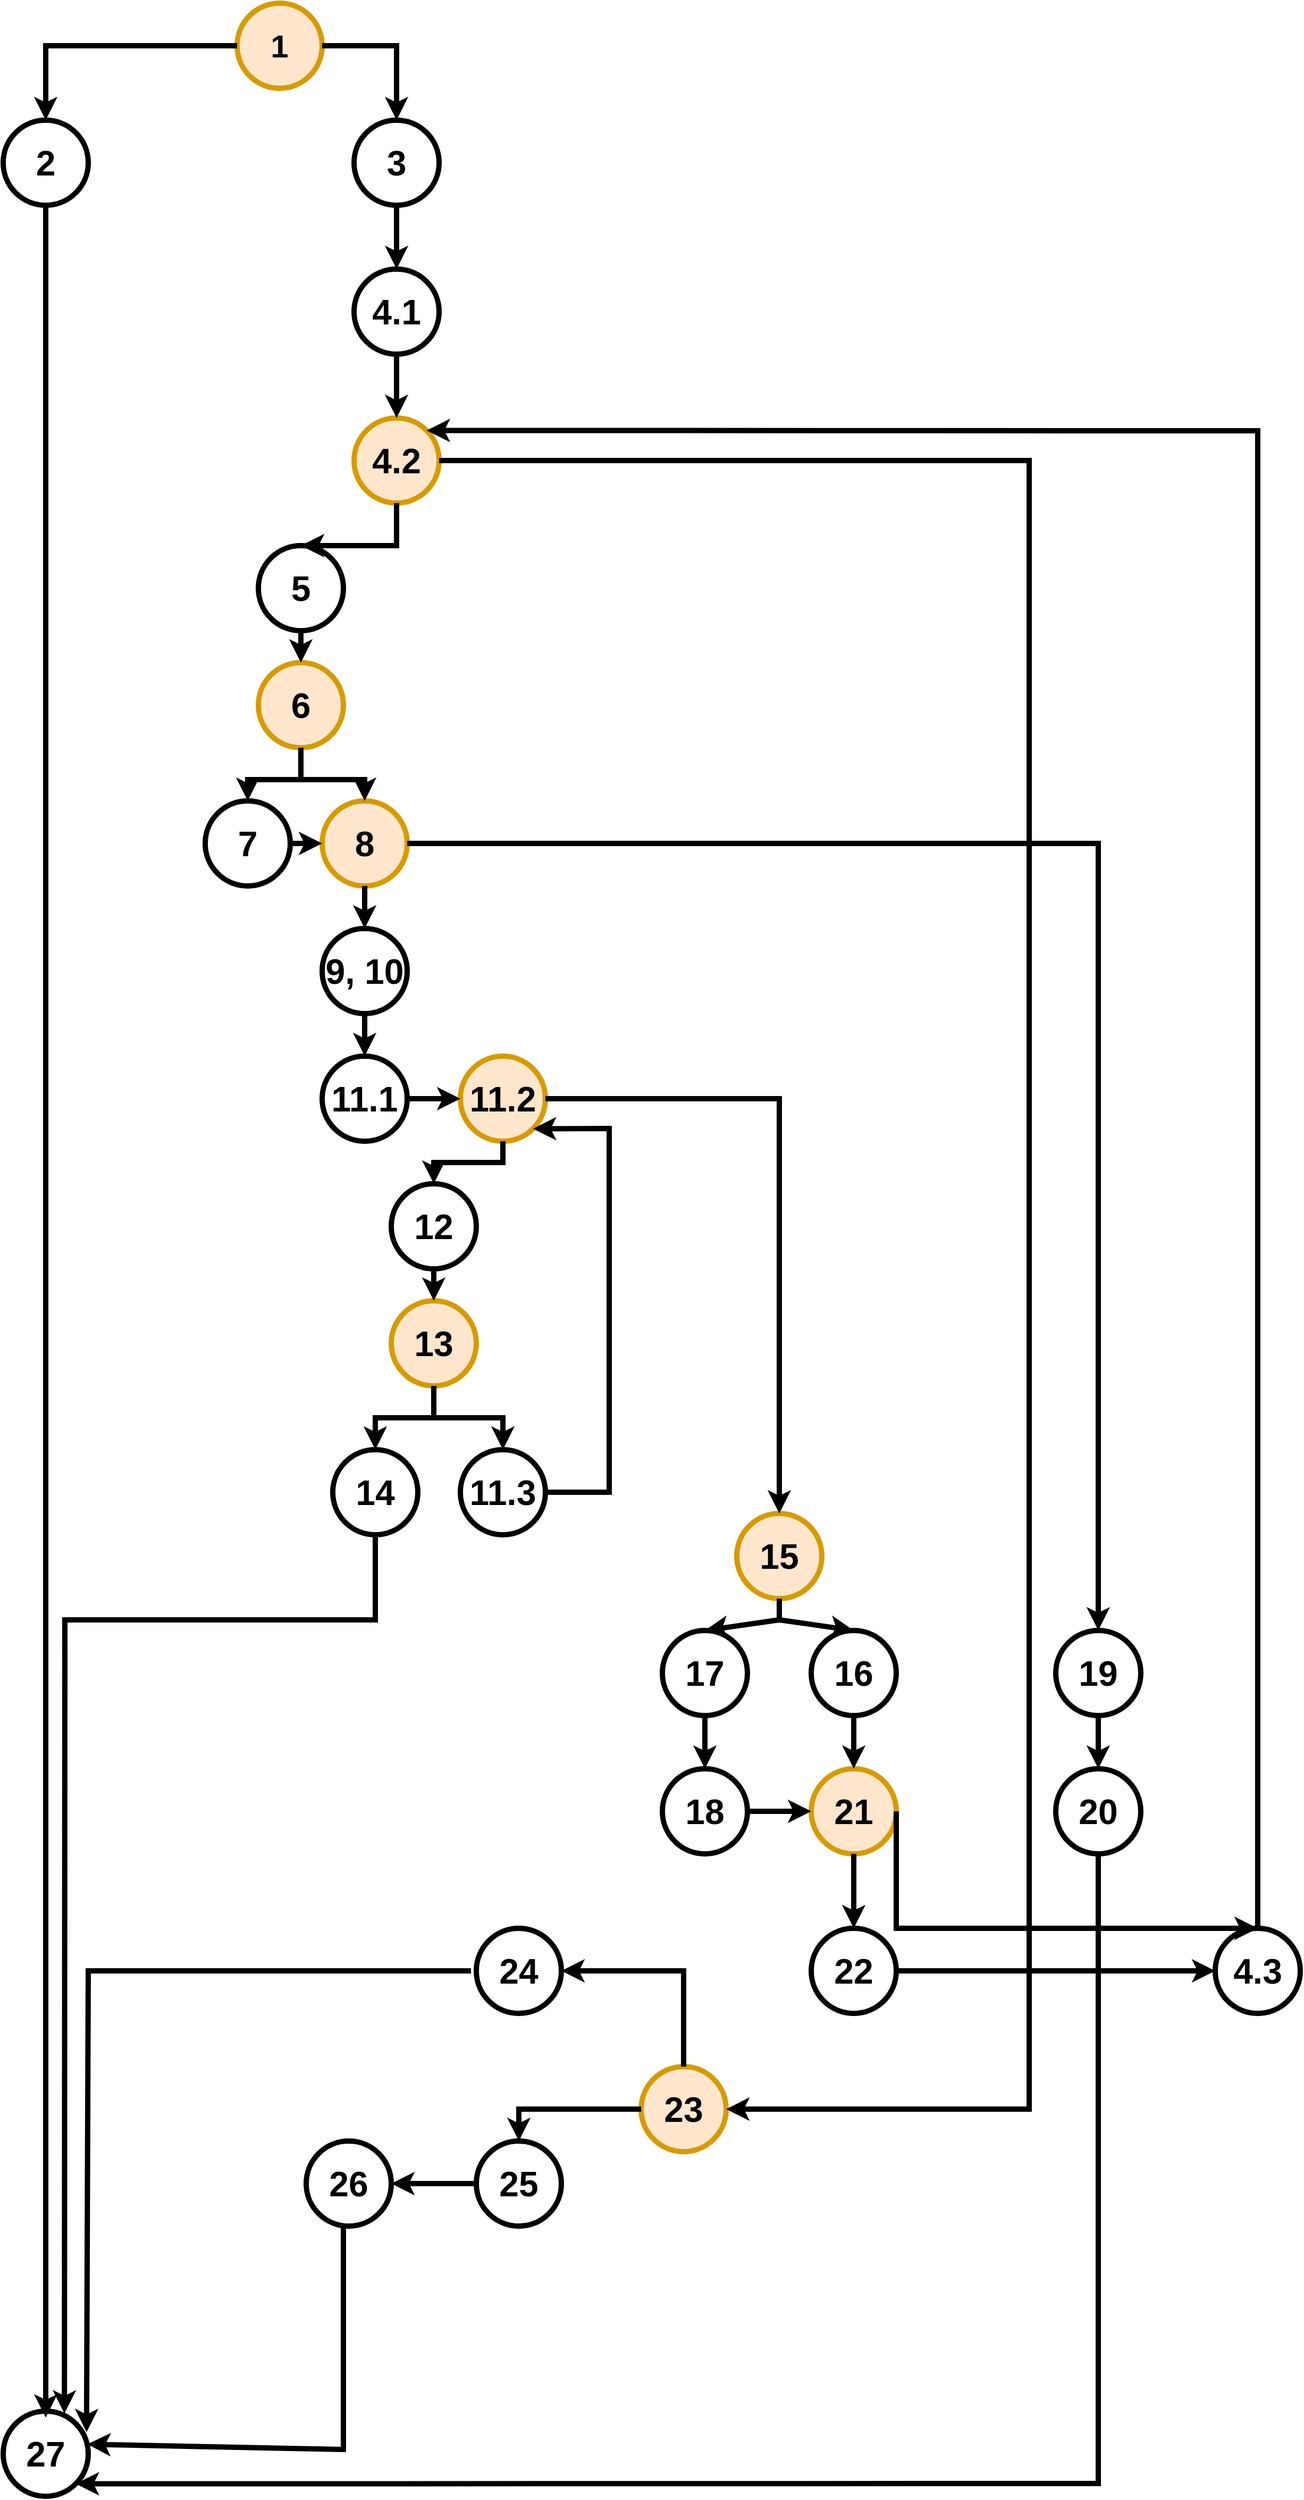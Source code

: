 <mxfile version="24.4.8" type="github">
  <diagram name="Page-1" id="Vmt2uTLAZJD90zwFyBmv">
    <mxGraphModel dx="5050" dy="2260" grid="0" gridSize="9" guides="1" tooltips="1" connect="1" arrows="1" fold="1" page="1" pageScale="1" pageWidth="850" pageHeight="1100" math="0" shadow="0">
      <root>
        <mxCell id="0" />
        <mxCell id="1" parent="0" />
        <mxCell id="hnJxvbfvxin_fRcCWI7o-2" value="1" style="ellipse;whiteSpace=wrap;html=1;aspect=fixed;fillColor=#ffe6cc;strokeColor=#d79b00;strokeWidth=5;fontSize=30;fontStyle=1" vertex="1" parent="1">
          <mxGeometry x="200" y="20" width="80" height="80" as="geometry" />
        </mxCell>
        <mxCell id="hnJxvbfvxin_fRcCWI7o-3" value="2" style="ellipse;whiteSpace=wrap;html=1;aspect=fixed;strokeWidth=5;fontSize=33;fontStyle=1" vertex="1" parent="1">
          <mxGeometry x="-20" y="130" width="80" height="80" as="geometry" />
        </mxCell>
        <mxCell id="hnJxvbfvxin_fRcCWI7o-4" value="3" style="ellipse;whiteSpace=wrap;html=1;aspect=fixed;strokeWidth=5;fontSize=33;fontStyle=1" vertex="1" parent="1">
          <mxGeometry x="310" y="130" width="80" height="80" as="geometry" />
        </mxCell>
        <mxCell id="hnJxvbfvxin_fRcCWI7o-5" value="4.1" style="ellipse;whiteSpace=wrap;html=1;aspect=fixed;strokeWidth=5;fontSize=33;fontStyle=1" vertex="1" parent="1">
          <mxGeometry x="310" y="270" width="80" height="80" as="geometry" />
        </mxCell>
        <mxCell id="hnJxvbfvxin_fRcCWI7o-6" value="4.2" style="ellipse;whiteSpace=wrap;html=1;aspect=fixed;fillColor=#ffe6cc;strokeColor=#d79b00;strokeWidth=5;fontSize=33;fontStyle=1" vertex="1" parent="1">
          <mxGeometry x="310" y="410" width="80" height="80" as="geometry" />
        </mxCell>
        <mxCell id="hnJxvbfvxin_fRcCWI7o-7" value="5" style="ellipse;whiteSpace=wrap;html=1;aspect=fixed;strokeWidth=5;fontSize=33;fontStyle=1" vertex="1" parent="1">
          <mxGeometry x="220" y="530" width="80" height="80" as="geometry" />
        </mxCell>
        <mxCell id="hnJxvbfvxin_fRcCWI7o-9" value="6" style="ellipse;whiteSpace=wrap;html=1;aspect=fixed;strokeWidth=5;fontSize=33;fontStyle=1;fillColor=#ffe6cc;strokeColor=#d79b00;" vertex="1" parent="1">
          <mxGeometry x="220" y="640" width="80" height="80" as="geometry" />
        </mxCell>
        <mxCell id="hnJxvbfvxin_fRcCWI7o-10" value="7" style="ellipse;whiteSpace=wrap;html=1;aspect=fixed;strokeWidth=5;fontSize=33;fontStyle=1" vertex="1" parent="1">
          <mxGeometry x="170" y="770" width="80" height="80" as="geometry" />
        </mxCell>
        <mxCell id="hnJxvbfvxin_fRcCWI7o-11" value="8" style="ellipse;whiteSpace=wrap;html=1;aspect=fixed;strokeWidth=5;fontSize=33;fontStyle=1;fillColor=#ffe6cc;strokeColor=#d79b00;" vertex="1" parent="1">
          <mxGeometry x="280" y="770" width="80" height="80" as="geometry" />
        </mxCell>
        <mxCell id="hnJxvbfvxin_fRcCWI7o-12" value="9, 10" style="ellipse;whiteSpace=wrap;html=1;aspect=fixed;strokeWidth=5;fontSize=33;fontStyle=1" vertex="1" parent="1">
          <mxGeometry x="280" y="890" width="80" height="80" as="geometry" />
        </mxCell>
        <mxCell id="hnJxvbfvxin_fRcCWI7o-13" value="11.1" style="ellipse;whiteSpace=wrap;html=1;aspect=fixed;strokeWidth=5;fontSize=33;fontStyle=1" vertex="1" parent="1">
          <mxGeometry x="280" y="1010" width="80" height="80" as="geometry" />
        </mxCell>
        <mxCell id="hnJxvbfvxin_fRcCWI7o-14" value="11.2" style="ellipse;whiteSpace=wrap;html=1;aspect=fixed;strokeWidth=5;fontSize=33;fontStyle=1;fillColor=#ffe6cc;strokeColor=#d79b00;" vertex="1" parent="1">
          <mxGeometry x="410" y="1010" width="80" height="80" as="geometry" />
        </mxCell>
        <mxCell id="hnJxvbfvxin_fRcCWI7o-15" value="12" style="ellipse;whiteSpace=wrap;html=1;aspect=fixed;strokeWidth=5;fontSize=33;fontStyle=1" vertex="1" parent="1">
          <mxGeometry x="345" y="1130" width="80" height="80" as="geometry" />
        </mxCell>
        <mxCell id="hnJxvbfvxin_fRcCWI7o-16" value="13" style="ellipse;whiteSpace=wrap;html=1;aspect=fixed;strokeWidth=5;fontSize=33;fontStyle=1;fillColor=#ffe6cc;strokeColor=#d79b00;" vertex="1" parent="1">
          <mxGeometry x="345" y="1240" width="80" height="80" as="geometry" />
        </mxCell>
        <mxCell id="hnJxvbfvxin_fRcCWI7o-17" value="14" style="ellipse;whiteSpace=wrap;html=1;aspect=fixed;strokeWidth=5;fontSize=33;fontStyle=1" vertex="1" parent="1">
          <mxGeometry x="290" y="1380" width="80" height="80" as="geometry" />
        </mxCell>
        <mxCell id="hnJxvbfvxin_fRcCWI7o-18" value="11.3" style="ellipse;whiteSpace=wrap;html=1;aspect=fixed;strokeWidth=5;fontSize=33;fontStyle=1" vertex="1" parent="1">
          <mxGeometry x="410" y="1380" width="80" height="80" as="geometry" />
        </mxCell>
        <mxCell id="hnJxvbfvxin_fRcCWI7o-19" value="15" style="ellipse;whiteSpace=wrap;html=1;aspect=fixed;fillColor=#ffe6cc;strokeColor=#d79b00;strokeWidth=5;fontSize=33;fontStyle=1" vertex="1" parent="1">
          <mxGeometry x="670" y="1440" width="80" height="80" as="geometry" />
        </mxCell>
        <mxCell id="hnJxvbfvxin_fRcCWI7o-20" value="17" style="ellipse;whiteSpace=wrap;html=1;aspect=fixed;strokeWidth=5;fontSize=33;fontStyle=1" vertex="1" parent="1">
          <mxGeometry x="600" y="1550" width="80" height="80" as="geometry" />
        </mxCell>
        <mxCell id="hnJxvbfvxin_fRcCWI7o-21" value="16" style="ellipse;whiteSpace=wrap;html=1;aspect=fixed;strokeWidth=5;fontSize=33;fontStyle=1" vertex="1" parent="1">
          <mxGeometry x="740" y="1550" width="80" height="80" as="geometry" />
        </mxCell>
        <mxCell id="hnJxvbfvxin_fRcCWI7o-22" value="18" style="ellipse;whiteSpace=wrap;html=1;aspect=fixed;strokeWidth=5;fontSize=33;fontStyle=1" vertex="1" parent="1">
          <mxGeometry x="600" y="1680" width="80" height="80" as="geometry" />
        </mxCell>
        <mxCell id="hnJxvbfvxin_fRcCWI7o-23" value="21" style="ellipse;whiteSpace=wrap;html=1;aspect=fixed;fillColor=#ffe6cc;strokeColor=#d79b00;strokeWidth=5;fontSize=33;fontStyle=1" vertex="1" parent="1">
          <mxGeometry x="740" y="1680" width="80" height="80" as="geometry" />
        </mxCell>
        <mxCell id="hnJxvbfvxin_fRcCWI7o-24" value="22" style="ellipse;whiteSpace=wrap;html=1;aspect=fixed;strokeWidth=5;fontSize=33;fontStyle=1" vertex="1" parent="1">
          <mxGeometry x="740" y="1830" width="80" height="80" as="geometry" />
        </mxCell>
        <mxCell id="hnJxvbfvxin_fRcCWI7o-25" value="19" style="ellipse;whiteSpace=wrap;html=1;aspect=fixed;strokeWidth=5;fontSize=33;fontStyle=1" vertex="1" parent="1">
          <mxGeometry x="970" y="1550" width="80" height="80" as="geometry" />
        </mxCell>
        <mxCell id="hnJxvbfvxin_fRcCWI7o-26" value="20" style="ellipse;whiteSpace=wrap;html=1;aspect=fixed;strokeWidth=5;fontSize=33;fontStyle=1" vertex="1" parent="1">
          <mxGeometry x="970" y="1680" width="80" height="80" as="geometry" />
        </mxCell>
        <mxCell id="hnJxvbfvxin_fRcCWI7o-27" value="4.3" style="ellipse;whiteSpace=wrap;html=1;aspect=fixed;strokeWidth=5;fontSize=33;fontStyle=1" vertex="1" parent="1">
          <mxGeometry x="1120" y="1830" width="80" height="80" as="geometry" />
        </mxCell>
        <mxCell id="hnJxvbfvxin_fRcCWI7o-28" value="24" style="ellipse;whiteSpace=wrap;html=1;aspect=fixed;strokeWidth=5;fontSize=33;fontStyle=1" vertex="1" parent="1">
          <mxGeometry x="425" y="1830" width="80" height="80" as="geometry" />
        </mxCell>
        <mxCell id="hnJxvbfvxin_fRcCWI7o-29" value="23" style="ellipse;whiteSpace=wrap;html=1;aspect=fixed;fillColor=#ffe6cc;strokeColor=#d79b00;strokeWidth=5;fontSize=33;fontStyle=1" vertex="1" parent="1">
          <mxGeometry x="580" y="1960" width="80" height="80" as="geometry" />
        </mxCell>
        <mxCell id="hnJxvbfvxin_fRcCWI7o-30" value="25" style="ellipse;whiteSpace=wrap;html=1;aspect=fixed;strokeWidth=5;fontSize=33;fontStyle=1" vertex="1" parent="1">
          <mxGeometry x="425" y="2030" width="80" height="80" as="geometry" />
        </mxCell>
        <mxCell id="hnJxvbfvxin_fRcCWI7o-31" value="26" style="ellipse;whiteSpace=wrap;html=1;aspect=fixed;strokeWidth=5;fontSize=33;fontStyle=1" vertex="1" parent="1">
          <mxGeometry x="265" y="2030" width="80" height="80" as="geometry" />
        </mxCell>
        <mxCell id="hnJxvbfvxin_fRcCWI7o-32" value="27" style="ellipse;whiteSpace=wrap;html=1;aspect=fixed;strokeWidth=5;fontSize=33;fontStyle=1" vertex="1" parent="1">
          <mxGeometry x="-20" y="2284" width="80" height="80" as="geometry" />
        </mxCell>
        <mxCell id="hnJxvbfvxin_fRcCWI7o-34" value="" style="endArrow=classic;html=1;rounded=0;exitX=0;exitY=0.5;exitDx=0;exitDy=0;entryX=0.5;entryY=0;entryDx=0;entryDy=0;strokeWidth=5;fontSize=33;fontStyle=1" edge="1" parent="1" source="hnJxvbfvxin_fRcCWI7o-2" target="hnJxvbfvxin_fRcCWI7o-3">
          <mxGeometry width="50" height="50" relative="1" as="geometry">
            <mxPoint x="200" y="240" as="sourcePoint" />
            <mxPoint x="250" y="190" as="targetPoint" />
            <Array as="points">
              <mxPoint x="20" y="60" />
            </Array>
          </mxGeometry>
        </mxCell>
        <mxCell id="hnJxvbfvxin_fRcCWI7o-38" value="" style="endArrow=classic;html=1;rounded=0;exitX=1;exitY=0.5;exitDx=0;exitDy=0;entryX=0.5;entryY=0;entryDx=0;entryDy=0;strokeWidth=5;fontSize=33;fontStyle=1" edge="1" parent="1" source="hnJxvbfvxin_fRcCWI7o-2" target="hnJxvbfvxin_fRcCWI7o-4">
          <mxGeometry width="50" height="50" relative="1" as="geometry">
            <mxPoint x="200" y="240" as="sourcePoint" />
            <mxPoint x="360" y="120" as="targetPoint" />
            <Array as="points">
              <mxPoint x="350" y="60" />
            </Array>
          </mxGeometry>
        </mxCell>
        <mxCell id="hnJxvbfvxin_fRcCWI7o-40" value="" style="endArrow=classic;html=1;rounded=0;exitX=0.5;exitY=1;exitDx=0;exitDy=0;entryX=0.5;entryY=0;entryDx=0;entryDy=0;strokeWidth=5;fontSize=33;fontStyle=1" edge="1" parent="1" source="hnJxvbfvxin_fRcCWI7o-4" target="hnJxvbfvxin_fRcCWI7o-5">
          <mxGeometry width="50" height="50" relative="1" as="geometry">
            <mxPoint x="200" y="240" as="sourcePoint" />
            <mxPoint x="250" y="190" as="targetPoint" />
          </mxGeometry>
        </mxCell>
        <mxCell id="hnJxvbfvxin_fRcCWI7o-42" value="" style="endArrow=classic;html=1;rounded=0;exitX=0.5;exitY=1;exitDx=0;exitDy=0;entryX=0.5;entryY=0;entryDx=0;entryDy=0;strokeWidth=5;fontSize=33;fontStyle=1" edge="1" parent="1" source="hnJxvbfvxin_fRcCWI7o-7" target="hnJxvbfvxin_fRcCWI7o-9">
          <mxGeometry width="50" height="50" relative="1" as="geometry">
            <mxPoint x="200" y="440" as="sourcePoint" />
            <mxPoint x="250" y="390" as="targetPoint" />
          </mxGeometry>
        </mxCell>
        <mxCell id="hnJxvbfvxin_fRcCWI7o-43" value="" style="endArrow=classic;html=1;rounded=0;exitX=0.5;exitY=1;exitDx=0;exitDy=0;entryX=0.5;entryY=0;entryDx=0;entryDy=0;strokeWidth=5;fontSize=33;fontStyle=1" edge="1" parent="1" source="hnJxvbfvxin_fRcCWI7o-6" target="hnJxvbfvxin_fRcCWI7o-7">
          <mxGeometry width="50" height="50" relative="1" as="geometry">
            <mxPoint x="200" y="440" as="sourcePoint" />
            <mxPoint x="250" y="390" as="targetPoint" />
            <Array as="points">
              <mxPoint x="350" y="530" />
            </Array>
          </mxGeometry>
        </mxCell>
        <mxCell id="hnJxvbfvxin_fRcCWI7o-44" value="" style="endArrow=classic;html=1;rounded=0;exitX=0.5;exitY=1;exitDx=0;exitDy=0;entryX=0.5;entryY=0;entryDx=0;entryDy=0;strokeWidth=5;fontSize=33;fontStyle=1" edge="1" parent="1" source="hnJxvbfvxin_fRcCWI7o-5" target="hnJxvbfvxin_fRcCWI7o-6">
          <mxGeometry width="50" height="50" relative="1" as="geometry">
            <mxPoint x="200" y="440" as="sourcePoint" />
            <mxPoint x="250" y="390" as="targetPoint" />
          </mxGeometry>
        </mxCell>
        <mxCell id="hnJxvbfvxin_fRcCWI7o-45" value="" style="endArrow=none;html=1;rounded=0;exitX=0.5;exitY=1;exitDx=0;exitDy=0;strokeWidth=5;fontSize=33;fontStyle=1" edge="1" parent="1" source="hnJxvbfvxin_fRcCWI7o-9">
          <mxGeometry width="50" height="50" relative="1" as="geometry">
            <mxPoint x="200" y="540" as="sourcePoint" />
            <mxPoint x="260" y="750" as="targetPoint" />
          </mxGeometry>
        </mxCell>
        <mxCell id="hnJxvbfvxin_fRcCWI7o-46" value="" style="endArrow=classic;html=1;rounded=0;entryX=0.5;entryY=0;entryDx=0;entryDy=0;strokeWidth=5;fontSize=33;fontStyle=1" edge="1" parent="1" target="hnJxvbfvxin_fRcCWI7o-10">
          <mxGeometry width="50" height="50" relative="1" as="geometry">
            <mxPoint x="260" y="750" as="sourcePoint" />
            <mxPoint x="250" y="590" as="targetPoint" />
            <Array as="points">
              <mxPoint x="210" y="750" />
            </Array>
          </mxGeometry>
        </mxCell>
        <mxCell id="hnJxvbfvxin_fRcCWI7o-47" value="" style="endArrow=classic;html=1;rounded=0;entryX=0.5;entryY=0;entryDx=0;entryDy=0;strokeWidth=5;fontSize=33;fontStyle=1" edge="1" parent="1" target="hnJxvbfvxin_fRcCWI7o-11">
          <mxGeometry width="50" height="50" relative="1" as="geometry">
            <mxPoint x="260" y="750" as="sourcePoint" />
            <mxPoint x="250" y="590" as="targetPoint" />
            <Array as="points">
              <mxPoint x="320" y="750" />
            </Array>
          </mxGeometry>
        </mxCell>
        <mxCell id="hnJxvbfvxin_fRcCWI7o-48" value="" style="endArrow=classic;html=1;rounded=0;exitX=1;exitY=0.5;exitDx=0;exitDy=0;entryX=0;entryY=0.5;entryDx=0;entryDy=0;strokeWidth=5;fontSize=33;fontStyle=1" edge="1" parent="1" source="hnJxvbfvxin_fRcCWI7o-10" target="hnJxvbfvxin_fRcCWI7o-11">
          <mxGeometry width="50" height="50" relative="1" as="geometry">
            <mxPoint x="200" y="640" as="sourcePoint" />
            <mxPoint x="250" y="590" as="targetPoint" />
          </mxGeometry>
        </mxCell>
        <mxCell id="hnJxvbfvxin_fRcCWI7o-49" value="" style="endArrow=classic;html=1;rounded=0;exitX=0.5;exitY=1;exitDx=0;exitDy=0;entryX=0.5;entryY=0;entryDx=0;entryDy=0;strokeWidth=5;fontSize=33;fontStyle=1" edge="1" parent="1" source="hnJxvbfvxin_fRcCWI7o-11" target="hnJxvbfvxin_fRcCWI7o-12">
          <mxGeometry width="50" height="50" relative="1" as="geometry">
            <mxPoint x="200" y="940" as="sourcePoint" />
            <mxPoint x="250" y="890" as="targetPoint" />
          </mxGeometry>
        </mxCell>
        <mxCell id="hnJxvbfvxin_fRcCWI7o-50" value="" style="endArrow=classic;html=1;rounded=0;exitX=0.5;exitY=1;exitDx=0;exitDy=0;strokeWidth=5;fontSize=33;fontStyle=1" edge="1" parent="1" source="hnJxvbfvxin_fRcCWI7o-12" target="hnJxvbfvxin_fRcCWI7o-13">
          <mxGeometry width="50" height="50" relative="1" as="geometry">
            <mxPoint x="200" y="940" as="sourcePoint" />
            <mxPoint x="250" y="890" as="targetPoint" />
          </mxGeometry>
        </mxCell>
        <mxCell id="hnJxvbfvxin_fRcCWI7o-51" value="" style="endArrow=classic;html=1;rounded=0;exitX=1;exitY=0.5;exitDx=0;exitDy=0;entryX=0;entryY=0.5;entryDx=0;entryDy=0;strokeWidth=5;fontSize=33;fontStyle=1" edge="1" parent="1" source="hnJxvbfvxin_fRcCWI7o-13" target="hnJxvbfvxin_fRcCWI7o-14">
          <mxGeometry width="50" height="50" relative="1" as="geometry">
            <mxPoint x="200" y="940" as="sourcePoint" />
            <mxPoint x="250" y="890" as="targetPoint" />
          </mxGeometry>
        </mxCell>
        <mxCell id="hnJxvbfvxin_fRcCWI7o-52" value="" style="endArrow=classic;html=1;rounded=0;exitX=0.5;exitY=1;exitDx=0;exitDy=0;entryX=0.5;entryY=0;entryDx=0;entryDy=0;strokeWidth=5;fontSize=33;fontStyle=1" edge="1" parent="1" source="hnJxvbfvxin_fRcCWI7o-14" target="hnJxvbfvxin_fRcCWI7o-15">
          <mxGeometry width="50" height="50" relative="1" as="geometry">
            <mxPoint x="200" y="940" as="sourcePoint" />
            <mxPoint x="250" y="890" as="targetPoint" />
            <Array as="points">
              <mxPoint x="450" y="1110" />
              <mxPoint x="385" y="1110" />
            </Array>
          </mxGeometry>
        </mxCell>
        <mxCell id="hnJxvbfvxin_fRcCWI7o-53" value="" style="endArrow=classic;html=1;rounded=0;exitX=0.5;exitY=1;exitDx=0;exitDy=0;entryX=0.5;entryY=0;entryDx=0;entryDy=0;strokeWidth=5;fontSize=33;fontStyle=1" edge="1" parent="1" source="hnJxvbfvxin_fRcCWI7o-15" target="hnJxvbfvxin_fRcCWI7o-16">
          <mxGeometry width="50" height="50" relative="1" as="geometry">
            <mxPoint x="200" y="1140" as="sourcePoint" />
            <mxPoint x="250" y="1090" as="targetPoint" />
          </mxGeometry>
        </mxCell>
        <mxCell id="hnJxvbfvxin_fRcCWI7o-56" value="" style="endArrow=none;html=1;rounded=0;entryX=0.5;entryY=1;entryDx=0;entryDy=0;strokeWidth=5;fontSize=33;fontStyle=1" edge="1" parent="1" target="hnJxvbfvxin_fRcCWI7o-16">
          <mxGeometry width="50" height="50" relative="1" as="geometry">
            <mxPoint x="385" y="1350" as="sourcePoint" />
            <mxPoint x="250" y="1290" as="targetPoint" />
          </mxGeometry>
        </mxCell>
        <mxCell id="hnJxvbfvxin_fRcCWI7o-57" value="" style="endArrow=classic;html=1;rounded=0;entryX=0.5;entryY=0;entryDx=0;entryDy=0;strokeWidth=5;fontSize=33;fontStyle=1" edge="1" parent="1" target="hnJxvbfvxin_fRcCWI7o-17">
          <mxGeometry width="50" height="50" relative="1" as="geometry">
            <mxPoint x="390" y="1350" as="sourcePoint" />
            <mxPoint x="250" y="1290" as="targetPoint" />
            <Array as="points">
              <mxPoint x="330" y="1350" />
            </Array>
          </mxGeometry>
        </mxCell>
        <mxCell id="hnJxvbfvxin_fRcCWI7o-58" value="" style="endArrow=classic;html=1;rounded=0;entryX=0.5;entryY=0;entryDx=0;entryDy=0;strokeWidth=5;fontSize=33;fontStyle=1" edge="1" parent="1" target="hnJxvbfvxin_fRcCWI7o-18">
          <mxGeometry width="50" height="50" relative="1" as="geometry">
            <mxPoint x="390" y="1350" as="sourcePoint" />
            <mxPoint x="250" y="1290" as="targetPoint" />
            <Array as="points">
              <mxPoint x="450" y="1350" />
            </Array>
          </mxGeometry>
        </mxCell>
        <mxCell id="hnJxvbfvxin_fRcCWI7o-59" value="" style="endArrow=classic;html=1;rounded=0;exitX=0.5;exitY=1;exitDx=0;exitDy=0;entryX=0.72;entryY=0.028;entryDx=0;entryDy=0;entryPerimeter=0;strokeWidth=5;fontSize=33;fontStyle=1" edge="1" parent="1" source="hnJxvbfvxin_fRcCWI7o-17" target="hnJxvbfvxin_fRcCWI7o-32">
          <mxGeometry width="50" height="50" relative="1" as="geometry">
            <mxPoint x="200" y="1640" as="sourcePoint" />
            <mxPoint x="100" y="2260" as="targetPoint" />
            <Array as="points">
              <mxPoint x="330" y="1540" />
              <mxPoint x="38" y="1540" />
            </Array>
          </mxGeometry>
        </mxCell>
        <mxCell id="hnJxvbfvxin_fRcCWI7o-60" value="" style="endArrow=classic;html=1;rounded=0;exitX=0.5;exitY=1;exitDx=0;exitDy=0;strokeWidth=5;fontSize=33;fontStyle=1" edge="1" parent="1" source="hnJxvbfvxin_fRcCWI7o-3">
          <mxGeometry width="50" height="50" relative="1" as="geometry">
            <mxPoint x="-40" y="230" as="sourcePoint" />
            <mxPoint x="20" y="2290" as="targetPoint" />
          </mxGeometry>
        </mxCell>
        <mxCell id="hnJxvbfvxin_fRcCWI7o-61" value="" style="endArrow=classic;html=1;rounded=0;entryX=0.98;entryY=0.247;entryDx=0;entryDy=0;entryPerimeter=0;strokeWidth=5;fontSize=33;fontStyle=1" edge="1" parent="1" target="hnJxvbfvxin_fRcCWI7o-32">
          <mxGeometry width="50" height="50" relative="1" as="geometry">
            <mxPoint x="420" y="1870" as="sourcePoint" />
            <mxPoint x="340" y="1900" as="targetPoint" />
            <Array as="points">
              <mxPoint x="60" y="1870" />
            </Array>
          </mxGeometry>
        </mxCell>
        <mxCell id="hnJxvbfvxin_fRcCWI7o-63" value="" style="endArrow=classic;html=1;rounded=0;exitX=0;exitY=0.5;exitDx=0;exitDy=0;entryX=0.99;entryY=0.388;entryDx=0;entryDy=0;entryPerimeter=0;strokeWidth=5;fontSize=33;fontStyle=1" edge="1" parent="1" target="hnJxvbfvxin_fRcCWI7o-32">
          <mxGeometry width="50" height="50" relative="1" as="geometry">
            <mxPoint x="300" y="2110" as="sourcePoint" />
            <mxPoint x="95" y="2370" as="targetPoint" />
            <Array as="points">
              <mxPoint x="300" y="2320" />
            </Array>
          </mxGeometry>
        </mxCell>
        <mxCell id="hnJxvbfvxin_fRcCWI7o-64" value="" style="endArrow=classic;html=1;rounded=0;exitX=0;exitY=0.5;exitDx=0;exitDy=0;entryX=1;entryY=0.5;entryDx=0;entryDy=0;strokeWidth=5;fontSize=33;fontStyle=1" edge="1" parent="1" source="hnJxvbfvxin_fRcCWI7o-30" target="hnJxvbfvxin_fRcCWI7o-31">
          <mxGeometry width="50" height="50" relative="1" as="geometry">
            <mxPoint x="290" y="2150" as="sourcePoint" />
            <mxPoint x="340" y="2100" as="targetPoint" />
          </mxGeometry>
        </mxCell>
        <mxCell id="hnJxvbfvxin_fRcCWI7o-65" value="" style="endArrow=classic;html=1;rounded=0;exitX=0;exitY=0.5;exitDx=0;exitDy=0;entryX=0.5;entryY=0;entryDx=0;entryDy=0;strokeWidth=5;fontSize=33;fontStyle=1" edge="1" parent="1" source="hnJxvbfvxin_fRcCWI7o-29" target="hnJxvbfvxin_fRcCWI7o-30">
          <mxGeometry width="50" height="50" relative="1" as="geometry">
            <mxPoint x="290" y="2150" as="sourcePoint" />
            <mxPoint x="340" y="2100" as="targetPoint" />
            <Array as="points">
              <mxPoint x="465" y="2000" />
            </Array>
          </mxGeometry>
        </mxCell>
        <mxCell id="hnJxvbfvxin_fRcCWI7o-66" value="" style="endArrow=classic;html=1;rounded=0;exitX=0.5;exitY=0;exitDx=0;exitDy=0;entryX=1;entryY=0.5;entryDx=0;entryDy=0;strokeWidth=5;fontSize=33;fontStyle=1" edge="1" parent="1" source="hnJxvbfvxin_fRcCWI7o-29" target="hnJxvbfvxin_fRcCWI7o-28">
          <mxGeometry width="50" height="50" relative="1" as="geometry">
            <mxPoint x="290" y="2150" as="sourcePoint" />
            <mxPoint x="340" y="2100" as="targetPoint" />
            <Array as="points">
              <mxPoint x="620" y="1870" />
            </Array>
          </mxGeometry>
        </mxCell>
        <mxCell id="hnJxvbfvxin_fRcCWI7o-67" value="" style="endArrow=classic;html=1;rounded=0;exitX=1;exitY=0.5;exitDx=0;exitDy=0;entryX=1;entryY=1;entryDx=0;entryDy=0;strokeWidth=5;fontSize=33;fontStyle=1" edge="1" parent="1" source="hnJxvbfvxin_fRcCWI7o-18" target="hnJxvbfvxin_fRcCWI7o-14">
          <mxGeometry width="50" height="50" relative="1" as="geometry">
            <mxPoint x="610" y="1350" as="sourcePoint" />
            <mxPoint x="660" y="1300" as="targetPoint" />
            <Array as="points">
              <mxPoint x="550" y="1420" />
              <mxPoint x="550" y="1078" />
            </Array>
          </mxGeometry>
        </mxCell>
        <mxCell id="hnJxvbfvxin_fRcCWI7o-68" value="" style="endArrow=classic;html=1;rounded=0;exitX=1;exitY=0.5;exitDx=0;exitDy=0;entryX=0.5;entryY=0;entryDx=0;entryDy=0;strokeWidth=5;fontSize=33;fontStyle=1" edge="1" parent="1" source="hnJxvbfvxin_fRcCWI7o-14" target="hnJxvbfvxin_fRcCWI7o-19">
          <mxGeometry width="50" height="50" relative="1" as="geometry">
            <mxPoint x="610" y="1350" as="sourcePoint" />
            <mxPoint x="660" y="1300" as="targetPoint" />
            <Array as="points">
              <mxPoint x="710" y="1050" />
            </Array>
          </mxGeometry>
        </mxCell>
        <mxCell id="hnJxvbfvxin_fRcCWI7o-69" value="" style="endArrow=none;html=1;rounded=0;exitX=0.5;exitY=1;exitDx=0;exitDy=0;strokeWidth=5;fontSize=33;fontStyle=1" edge="1" parent="1" source="hnJxvbfvxin_fRcCWI7o-19">
          <mxGeometry width="50" height="50" relative="1" as="geometry">
            <mxPoint x="610" y="1720" as="sourcePoint" />
            <mxPoint x="710" y="1540" as="targetPoint" />
          </mxGeometry>
        </mxCell>
        <mxCell id="hnJxvbfvxin_fRcCWI7o-70" value="" style="endArrow=classic;html=1;rounded=0;entryX=0.5;entryY=0;entryDx=0;entryDy=0;strokeWidth=5;fontSize=33;fontStyle=1" edge="1" parent="1" target="hnJxvbfvxin_fRcCWI7o-20">
          <mxGeometry width="50" height="50" relative="1" as="geometry">
            <mxPoint x="710" y="1540" as="sourcePoint" />
            <mxPoint x="660" y="1670" as="targetPoint" />
          </mxGeometry>
        </mxCell>
        <mxCell id="hnJxvbfvxin_fRcCWI7o-71" value="" style="endArrow=classic;html=1;rounded=0;entryX=0.5;entryY=0;entryDx=0;entryDy=0;strokeWidth=5;fontSize=33;fontStyle=1" edge="1" parent="1" target="hnJxvbfvxin_fRcCWI7o-21">
          <mxGeometry width="50" height="50" relative="1" as="geometry">
            <mxPoint x="710" y="1540" as="sourcePoint" />
            <mxPoint x="660" y="1670" as="targetPoint" />
          </mxGeometry>
        </mxCell>
        <mxCell id="hnJxvbfvxin_fRcCWI7o-72" value="" style="endArrow=classic;html=1;rounded=0;exitX=0.5;exitY=1;exitDx=0;exitDy=0;entryX=0.5;entryY=0;entryDx=0;entryDy=0;strokeWidth=5;fontSize=33;fontStyle=1" edge="1" parent="1" source="hnJxvbfvxin_fRcCWI7o-20" target="hnJxvbfvxin_fRcCWI7o-22">
          <mxGeometry width="50" height="50" relative="1" as="geometry">
            <mxPoint x="610" y="1720" as="sourcePoint" />
            <mxPoint x="660" y="1670" as="targetPoint" />
          </mxGeometry>
        </mxCell>
        <mxCell id="hnJxvbfvxin_fRcCWI7o-73" value="" style="endArrow=classic;html=1;rounded=0;exitX=0.5;exitY=1;exitDx=0;exitDy=0;entryX=0.5;entryY=0;entryDx=0;entryDy=0;strokeWidth=5;fontSize=33;fontStyle=1" edge="1" parent="1" source="hnJxvbfvxin_fRcCWI7o-21" target="hnJxvbfvxin_fRcCWI7o-23">
          <mxGeometry width="50" height="50" relative="1" as="geometry">
            <mxPoint x="610" y="1720" as="sourcePoint" />
            <mxPoint x="660" y="1670" as="targetPoint" />
          </mxGeometry>
        </mxCell>
        <mxCell id="hnJxvbfvxin_fRcCWI7o-74" value="" style="endArrow=classic;html=1;rounded=0;exitX=1;exitY=0.5;exitDx=0;exitDy=0;entryX=0;entryY=0.5;entryDx=0;entryDy=0;strokeWidth=5;fontSize=33;fontStyle=1" edge="1" parent="1" source="hnJxvbfvxin_fRcCWI7o-22" target="hnJxvbfvxin_fRcCWI7o-23">
          <mxGeometry width="50" height="50" relative="1" as="geometry">
            <mxPoint x="610" y="1720" as="sourcePoint" />
            <mxPoint x="660" y="1670" as="targetPoint" />
          </mxGeometry>
        </mxCell>
        <mxCell id="hnJxvbfvxin_fRcCWI7o-75" value="" style="endArrow=classic;html=1;rounded=0;exitX=0.5;exitY=1;exitDx=0;exitDy=0;entryX=0.5;entryY=0;entryDx=0;entryDy=0;strokeWidth=5;fontSize=33;fontStyle=1" edge="1" parent="1" source="hnJxvbfvxin_fRcCWI7o-23" target="hnJxvbfvxin_fRcCWI7o-24">
          <mxGeometry width="50" height="50" relative="1" as="geometry">
            <mxPoint x="610" y="1720" as="sourcePoint" />
            <mxPoint x="660" y="1670" as="targetPoint" />
          </mxGeometry>
        </mxCell>
        <mxCell id="hnJxvbfvxin_fRcCWI7o-76" value="" style="endArrow=classic;html=1;rounded=0;exitX=1;exitY=0.5;exitDx=0;exitDy=0;entryX=0;entryY=0.5;entryDx=0;entryDy=0;strokeWidth=5;fontSize=33;fontStyle=1" edge="1" parent="1" source="hnJxvbfvxin_fRcCWI7o-24" target="hnJxvbfvxin_fRcCWI7o-27">
          <mxGeometry width="50" height="50" relative="1" as="geometry">
            <mxPoint x="610" y="1820" as="sourcePoint" />
            <mxPoint x="660" y="1770" as="targetPoint" />
          </mxGeometry>
        </mxCell>
        <mxCell id="hnJxvbfvxin_fRcCWI7o-77" value="" style="endArrow=classic;html=1;rounded=0;exitX=0.5;exitY=1;exitDx=0;exitDy=0;strokeWidth=5;fontSize=33;fontStyle=1" edge="1" parent="1" source="hnJxvbfvxin_fRcCWI7o-25" target="hnJxvbfvxin_fRcCWI7o-26">
          <mxGeometry width="50" height="50" relative="1" as="geometry">
            <mxPoint x="880" y="1820" as="sourcePoint" />
            <mxPoint x="930" y="1770" as="targetPoint" />
          </mxGeometry>
        </mxCell>
        <mxCell id="hnJxvbfvxin_fRcCWI7o-78" value="" style="endArrow=classic;html=1;rounded=0;exitX=1;exitY=0.5;exitDx=0;exitDy=0;entryX=0.5;entryY=0;entryDx=0;entryDy=0;strokeWidth=5;fontSize=33;fontStyle=1" edge="1" parent="1" source="hnJxvbfvxin_fRcCWI7o-23" target="hnJxvbfvxin_fRcCWI7o-27">
          <mxGeometry width="50" height="50" relative="1" as="geometry">
            <mxPoint x="880" y="1820" as="sourcePoint" />
            <mxPoint x="930" y="1770" as="targetPoint" />
            <Array as="points">
              <mxPoint x="820" y="1830" />
            </Array>
          </mxGeometry>
        </mxCell>
        <mxCell id="hnJxvbfvxin_fRcCWI7o-79" value="" style="endArrow=classic;html=1;rounded=0;exitX=0.5;exitY=1;exitDx=0;exitDy=0;entryX=1;entryY=1;entryDx=0;entryDy=0;strokeWidth=5;fontSize=33;fontStyle=1" edge="1" parent="1" source="hnJxvbfvxin_fRcCWI7o-26" target="hnJxvbfvxin_fRcCWI7o-32">
          <mxGeometry width="50" height="50" relative="1" as="geometry">
            <mxPoint x="880" y="1820" as="sourcePoint" />
            <mxPoint x="930" y="1770" as="targetPoint" />
            <Array as="points">
              <mxPoint x="1010" y="2352" />
            </Array>
          </mxGeometry>
        </mxCell>
        <mxCell id="hnJxvbfvxin_fRcCWI7o-80" value="" style="endArrow=classic;html=1;rounded=0;entryX=1;entryY=0.5;entryDx=0;entryDy=0;exitX=1;exitY=0.5;exitDx=0;exitDy=0;fontSize=30;fontStyle=1;strokeWidth=5;" edge="1" parent="1" source="hnJxvbfvxin_fRcCWI7o-6" target="hnJxvbfvxin_fRcCWI7o-29">
          <mxGeometry width="50" height="50" relative="1" as="geometry">
            <mxPoint x="567" y="2115" as="sourcePoint" />
            <mxPoint x="563" y="1971" as="targetPoint" />
            <Array as="points">
              <mxPoint x="945" y="450" />
              <mxPoint x="945" y="2000" />
            </Array>
          </mxGeometry>
        </mxCell>
        <mxCell id="hnJxvbfvxin_fRcCWI7o-81" value="" style="endArrow=classic;html=1;rounded=0;entryX=0.5;entryY=0;entryDx=0;entryDy=0;exitX=1;exitY=0.5;exitDx=0;exitDy=0;strokeWidth=5;" edge="1" parent="1" source="hnJxvbfvxin_fRcCWI7o-11" target="hnJxvbfvxin_fRcCWI7o-25">
          <mxGeometry width="50" height="50" relative="1" as="geometry">
            <mxPoint x="513" y="2021" as="sourcePoint" />
            <mxPoint x="563" y="1971" as="targetPoint" />
            <Array as="points">
              <mxPoint x="1010" y="810" />
            </Array>
          </mxGeometry>
        </mxCell>
        <mxCell id="hnJxvbfvxin_fRcCWI7o-83" value="" style="endArrow=classic;html=1;rounded=0;exitX=0.5;exitY=0;exitDx=0;exitDy=0;entryX=1;entryY=0;entryDx=0;entryDy=0;strokeWidth=5;" edge="1" parent="1" source="hnJxvbfvxin_fRcCWI7o-27" target="hnJxvbfvxin_fRcCWI7o-6">
          <mxGeometry width="50" height="50" relative="1" as="geometry">
            <mxPoint x="513" y="1346" as="sourcePoint" />
            <mxPoint x="563" y="1296" as="targetPoint" />
            <Array as="points">
              <mxPoint x="1160" y="422" />
            </Array>
          </mxGeometry>
        </mxCell>
      </root>
    </mxGraphModel>
  </diagram>
</mxfile>
